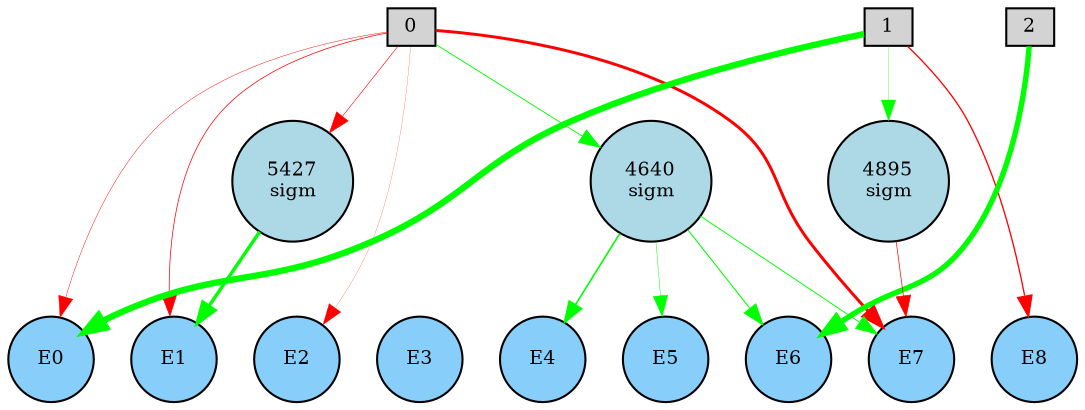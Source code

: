 digraph {
	node [fontsize=9 height=0.2 shape=circle width=0.2]
	subgraph inputs {
		node [shape=box style=filled]
		rank=source
		0 [fillcolor=lightgray]
		1 [fillcolor=lightgray]
		0 -> 1 [style=invis]
		2 [fillcolor=lightgray]
		1 -> 2 [style=invis]
	}
	subgraph outputs {
		node [style=filled]
		rank=sink
		E0 [fillcolor=lightskyblue fontsize=9 height=0.2 shape=circle width=0.2]
		E1 [fillcolor=lightskyblue fontsize=9 height=0.2 shape=circle width=0.2]
		E0 -> E1 [style=invis]
		E2 [fillcolor=lightskyblue fontsize=9 height=0.2 shape=circle width=0.2]
		E1 -> E2 [style=invis]
		E3 [fillcolor=lightskyblue fontsize=9 height=0.2 shape=circle width=0.2]
		E2 -> E3 [style=invis]
		E4 [fillcolor=lightskyblue fontsize=9 height=0.2 shape=circle width=0.2]
		E3 -> E4 [style=invis]
		E5 [fillcolor=lightskyblue fontsize=9 height=0.2 shape=circle width=0.2]
		E4 -> E5 [style=invis]
		E6 [fillcolor=lightskyblue fontsize=9 height=0.2 shape=circle width=0.2]
		E5 -> E6 [style=invis]
		E7 [fillcolor=lightskyblue fontsize=9 height=0.2 shape=circle width=0.2]
		E6 -> E7 [style=invis]
		E8 [fillcolor=lightskyblue fontsize=9 height=0.2 shape=circle width=0.2]
		E7 -> E8 [style=invis]
	}
	4640 [label="4640
sigm" fillcolor=lightblue style=filled]
	5427 [label="5427
sigm" fillcolor=lightblue style=filled]
	4895 [label="4895
sigm" fillcolor=lightblue style=filled]
	2 -> E6 [color=green penwidth=2.598681297650928 style=solid]
	1 -> E0 [color=green penwidth=3.047230241059809 style=solid]
	0 -> E7 [color=red penwidth=1.4282146747337467 style=solid]
	0 -> E1 [color=red penwidth=0.3533362396217715 style=solid]
	1 -> E8 [color=red penwidth=0.6302644423990128 style=solid]
	0 -> E0 [color=red penwidth=0.2153913658698577 style=solid]
	4640 -> E5 [color=green penwidth=0.2178344869169952 style=solid]
	0 -> 4640 [color=green penwidth=0.43863452626347166 style=solid]
	4640 -> E4 [color=green penwidth=0.7724194959094861 style=solid]
	1 -> 4895 [color=green penwidth=0.1374865444996796 style=solid]
	4895 -> E7 [color=red penwidth=0.3378679759118895 style=solid]
	4640 -> E6 [color=green penwidth=0.5071836724053602 style=solid]
	0 -> 5427 [color=red penwidth=0.28133436689628005 style=solid]
	5427 -> E1 [color=green penwidth=1.6233171593151317 style=solid]
	0 -> E2 [color=red penwidth=0.10058898316552889 style=solid]
	4640 -> E7 [color=green penwidth=0.4548122629006842 style=solid]
}
